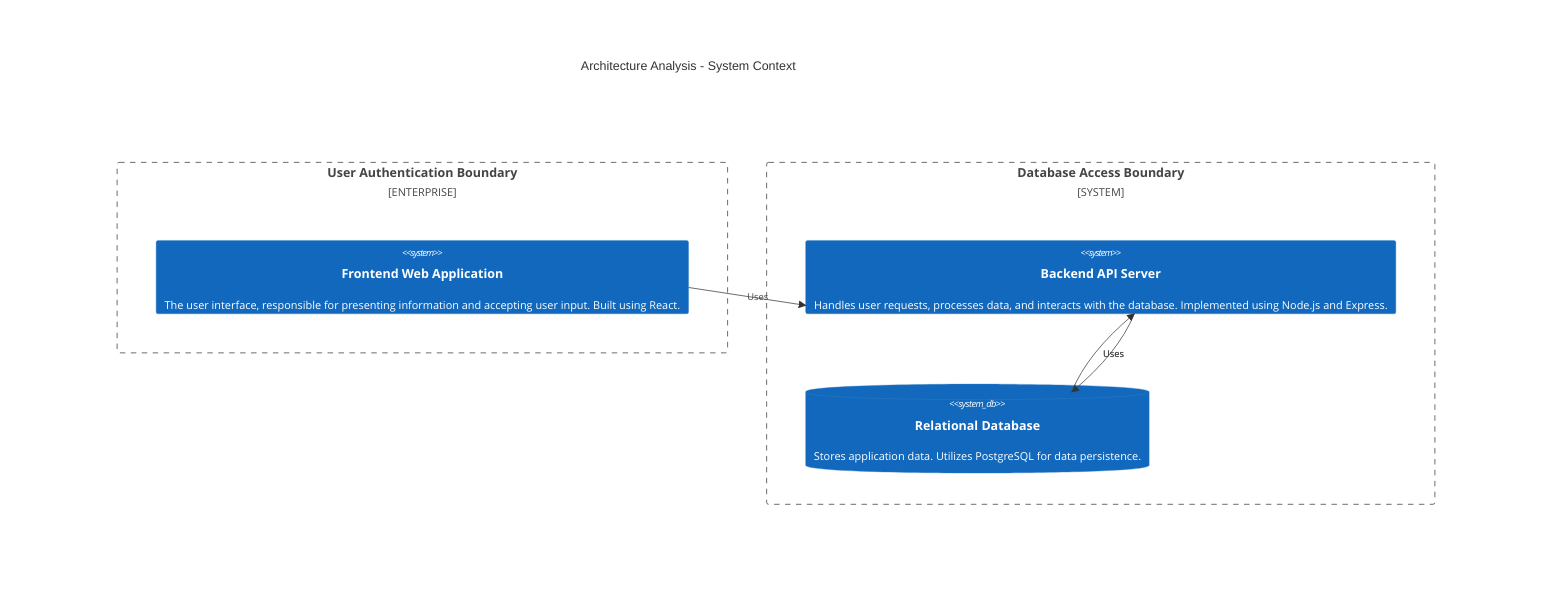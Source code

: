 C4Context
    title Architecture Analysis - System Context
    Enterprise_Boundary(tb_User_Authentication_Boundary, "User Authentication Boundary") {
        System(Frontend_Web_Application, "Frontend Web Application", "The user interface, responsible for presenting information and accepting user input. Built using React.")
        System(Backend_API_Server, "Backend API Server", "Handles user requests, processes data, and interacts with the database. Implemented using Node.js and Express.")
    }
    System_Boundary(tb_Database_Access_Boundary, "Database Access Boundary") {
        System(Backend_API_Server, "Backend API Server", "Handles user requests, processes data, and interacts with the database. Implemented using Node.js and Express.")
        SystemDb(Relational_Database, "Relational Database", "Stores application data. Utilizes PostgreSQL for data persistence.")
    }

    Rel(Frontend_Web_Application, Backend_API_Server, "Uses")
    Rel(Backend_API_Server, Relational_Database, "Uses")
    Rel(Relational_Database, Backend_API_Server, "Uses")